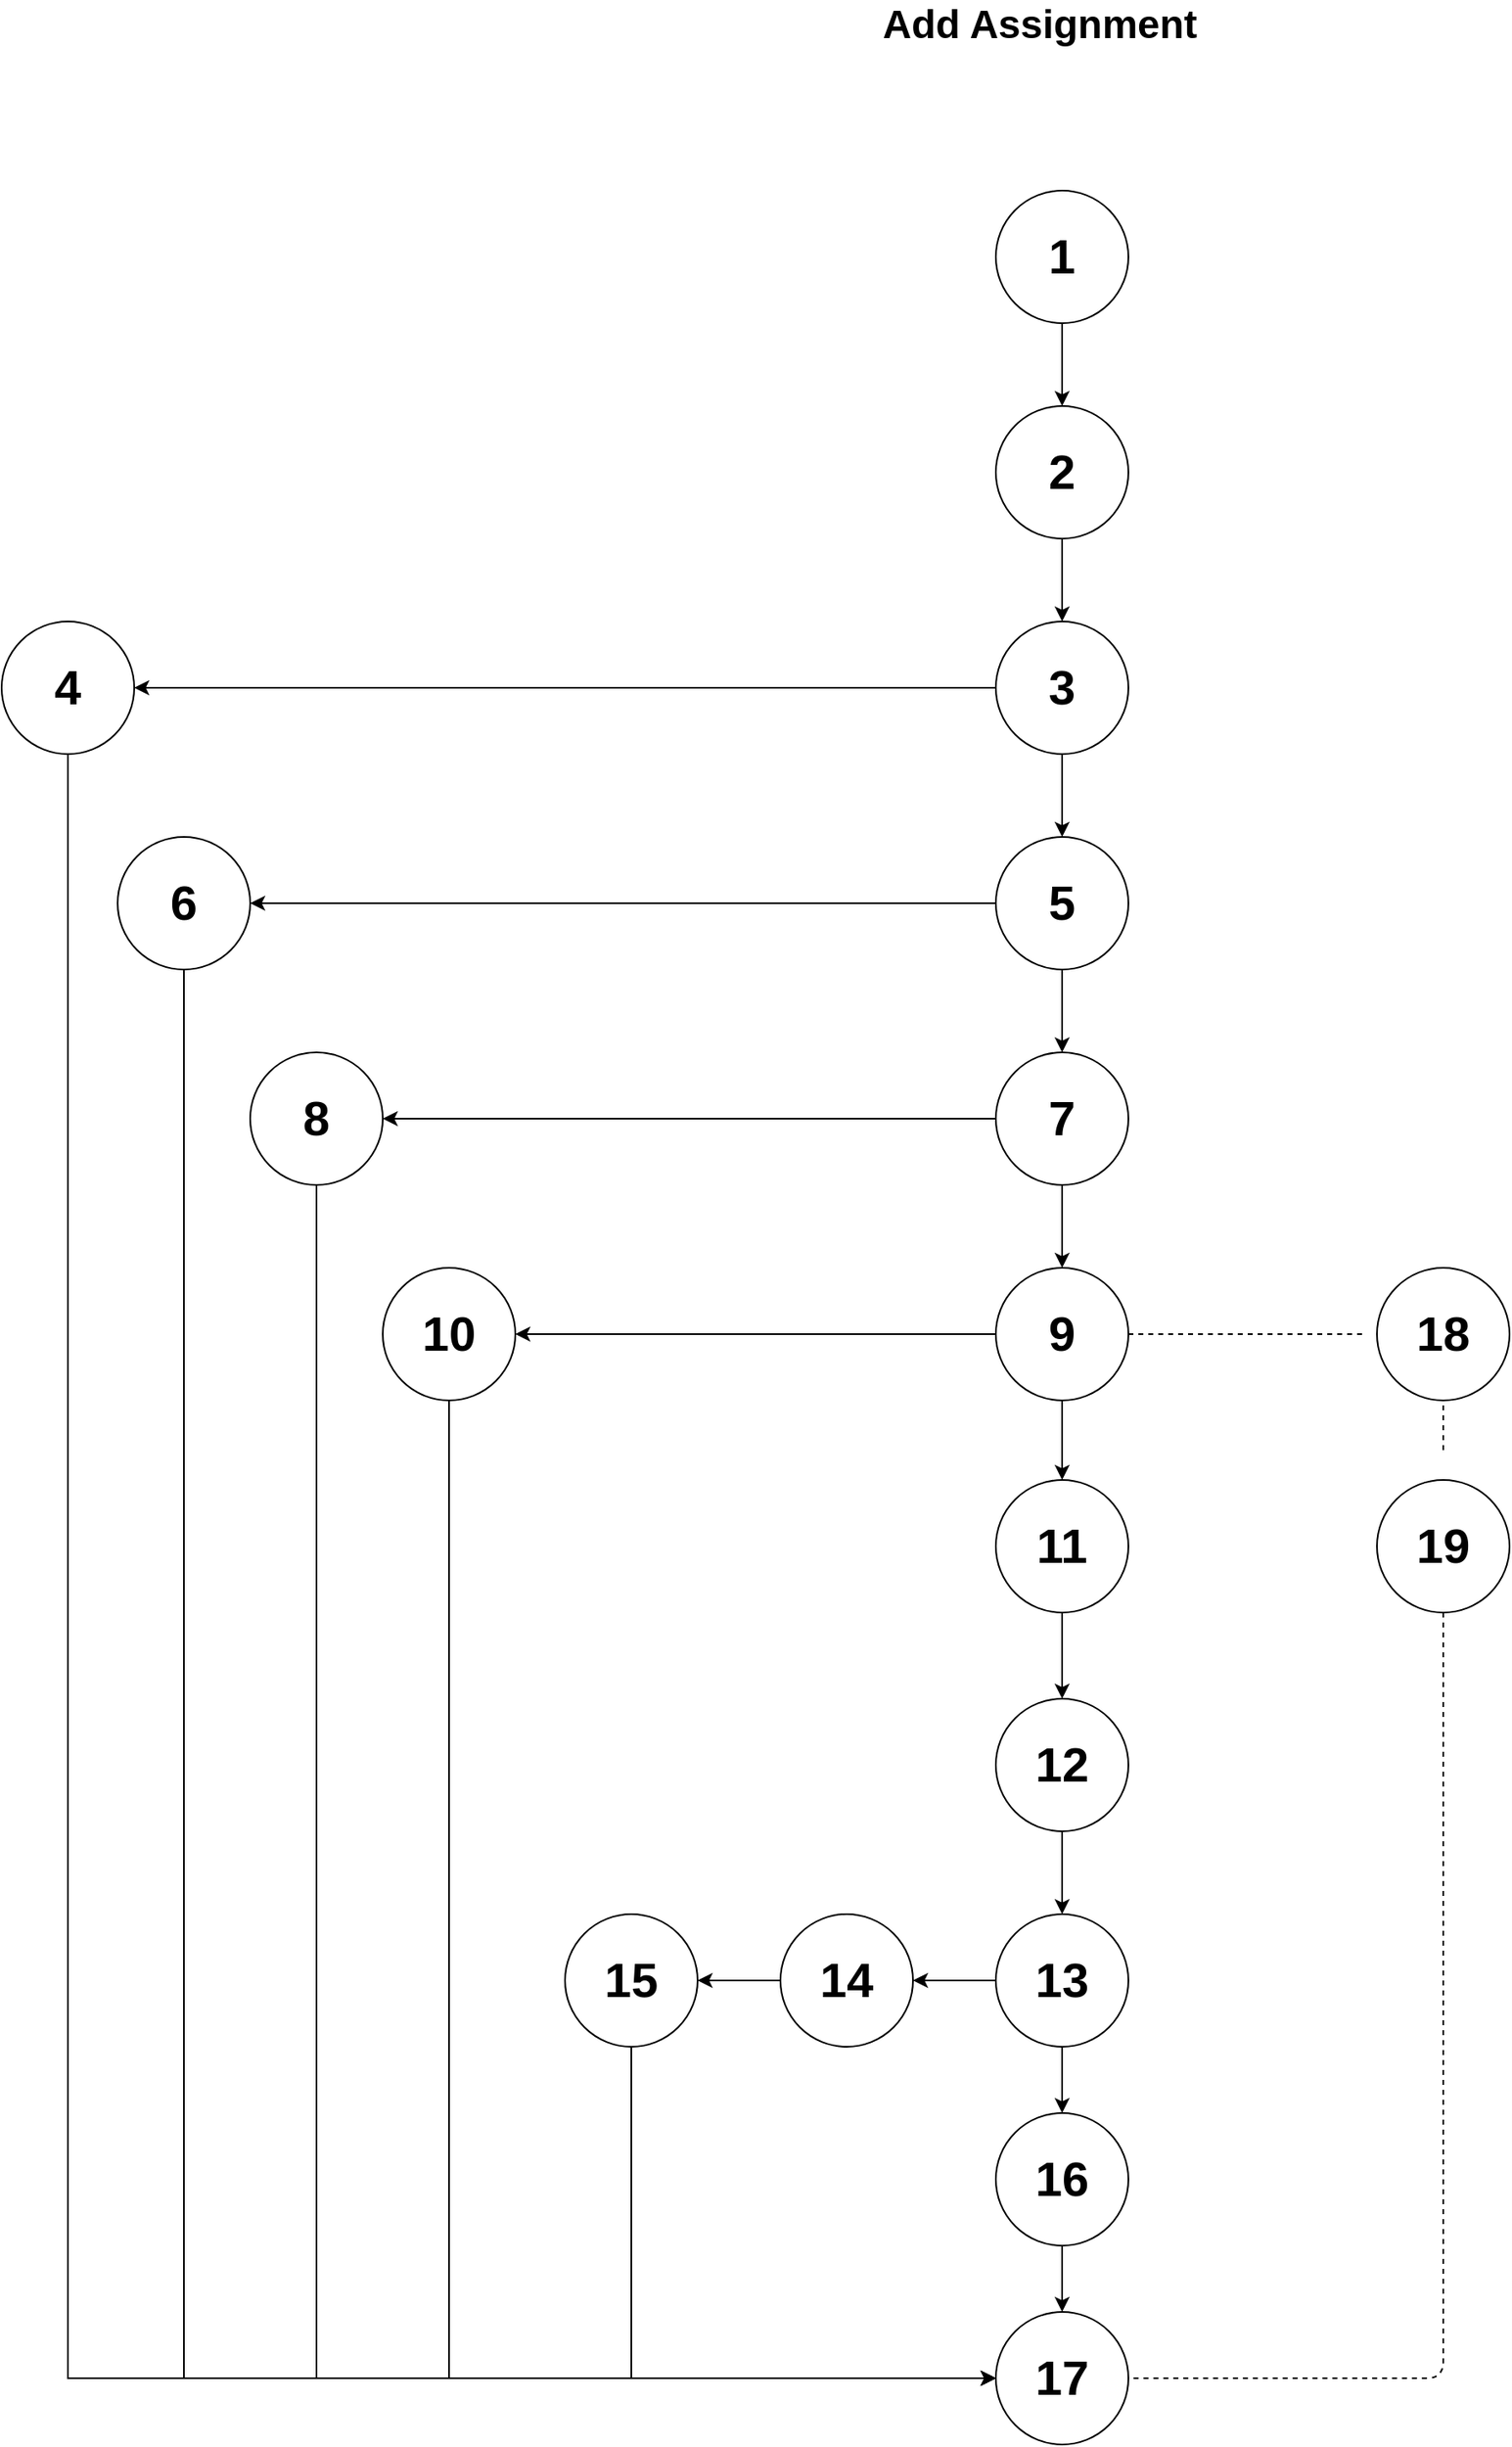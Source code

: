 <mxfile version="12.8.6" type="github">
  <diagram id="o19s0SDb9cR4jirKTGXS" name="Page-1">
    <mxGraphModel dx="1350" dy="688" grid="1" gridSize="10" guides="1" tooltips="1" connect="1" arrows="1" fold="1" page="1" pageScale="1" pageWidth="1654" pageHeight="2336" math="0" shadow="0">
      <root>
        <mxCell id="0" />
        <mxCell id="1" parent="0" />
        <mxCell id="tAKBpEIWcsHck8Nqo_m--24" style="edgeStyle=orthogonalEdgeStyle;rounded=0;orthogonalLoop=1;jettySize=auto;html=1;" edge="1" parent="1" source="tAKBpEIWcsHck8Nqo_m--1" target="tAKBpEIWcsHck8Nqo_m--20">
          <mxGeometry relative="1" as="geometry" />
        </mxCell>
        <mxCell id="tAKBpEIWcsHck8Nqo_m--1" value="&lt;font style=&quot;font-size: 29px&quot;&gt;&lt;b&gt;1&lt;/b&gt;&lt;/font&gt;" style="ellipse;whiteSpace=wrap;html=1;" vertex="1" parent="1">
          <mxGeometry x="1170" y="310" width="80" height="80" as="geometry" />
        </mxCell>
        <mxCell id="tAKBpEIWcsHck8Nqo_m--2" value="&lt;font size=&quot;1&quot;&gt;&lt;b style=&quot;font-size: 24px&quot;&gt;Add Assignment&amp;nbsp;&lt;/b&gt;&lt;/font&gt;" style="text;html=1;strokeColor=none;fillColor=none;align=center;verticalAlign=middle;whiteSpace=wrap;rounded=0;" vertex="1" parent="1">
          <mxGeometry x="1050" y="200" width="300" height="20" as="geometry" />
        </mxCell>
        <mxCell id="tAKBpEIWcsHck8Nqo_m--4" value="&lt;font style=&quot;font-size: 29px&quot;&gt;&lt;b&gt;19&lt;/b&gt;&lt;/font&gt;" style="ellipse;whiteSpace=wrap;html=1;" vertex="1" parent="1">
          <mxGeometry x="1400" y="1088" width="80" height="80" as="geometry" />
        </mxCell>
        <mxCell id="tAKBpEIWcsHck8Nqo_m--49" style="edgeStyle=orthogonalEdgeStyle;rounded=0;orthogonalLoop=1;jettySize=auto;html=1;entryX=0;entryY=0.5;entryDx=0;entryDy=0;" edge="1" parent="1" source="tAKBpEIWcsHck8Nqo_m--5" target="tAKBpEIWcsHck8Nqo_m--9">
          <mxGeometry relative="1" as="geometry">
            <mxPoint x="680" y="1630" as="targetPoint" />
            <Array as="points">
              <mxPoint x="680" y="740" />
              <mxPoint x="680" y="1630" />
            </Array>
          </mxGeometry>
        </mxCell>
        <mxCell id="tAKBpEIWcsHck8Nqo_m--5" value="&lt;span style=&quot;font-size: 29px&quot;&gt;&lt;b&gt;6&lt;/b&gt;&lt;/span&gt;" style="ellipse;whiteSpace=wrap;html=1;" vertex="1" parent="1">
          <mxGeometry x="640" y="700" width="80" height="80" as="geometry" />
        </mxCell>
        <mxCell id="tAKBpEIWcsHck8Nqo_m--6" value="&lt;font style=&quot;font-size: 29px&quot;&gt;&lt;b&gt;18&lt;/b&gt;&lt;/font&gt;" style="ellipse;whiteSpace=wrap;html=1;" vertex="1" parent="1">
          <mxGeometry x="1400" y="960" width="80" height="80" as="geometry" />
        </mxCell>
        <mxCell id="tAKBpEIWcsHck8Nqo_m--46" style="edgeStyle=orthogonalEdgeStyle;rounded=0;orthogonalLoop=1;jettySize=auto;html=1;entryX=0;entryY=0.5;entryDx=0;entryDy=0;exitX=0.5;exitY=1;exitDx=0;exitDy=0;" edge="1" parent="1" source="tAKBpEIWcsHck8Nqo_m--7" target="tAKBpEIWcsHck8Nqo_m--9">
          <mxGeometry relative="1" as="geometry">
            <mxPoint x="950" y="1650" as="targetPoint" />
            <Array as="points">
              <mxPoint x="950" y="1630" />
            </Array>
          </mxGeometry>
        </mxCell>
        <mxCell id="tAKBpEIWcsHck8Nqo_m--7" value="&lt;font style=&quot;font-size: 29px&quot;&gt;&lt;b&gt;15&lt;/b&gt;&lt;/font&gt;" style="ellipse;whiteSpace=wrap;html=1;" vertex="1" parent="1">
          <mxGeometry x="910" y="1350" width="80" height="80" as="geometry" />
        </mxCell>
        <mxCell id="tAKBpEIWcsHck8Nqo_m--44" style="edgeStyle=orthogonalEdgeStyle;rounded=0;orthogonalLoop=1;jettySize=auto;html=1;entryX=1;entryY=0.5;entryDx=0;entryDy=0;" edge="1" parent="1" source="tAKBpEIWcsHck8Nqo_m--8" target="tAKBpEIWcsHck8Nqo_m--7">
          <mxGeometry relative="1" as="geometry" />
        </mxCell>
        <mxCell id="tAKBpEIWcsHck8Nqo_m--8" value="&lt;font style=&quot;font-size: 29px&quot;&gt;&lt;b&gt;14&lt;/b&gt;&lt;/font&gt;" style="ellipse;whiteSpace=wrap;html=1;" vertex="1" parent="1">
          <mxGeometry x="1040" y="1350" width="80" height="80" as="geometry" />
        </mxCell>
        <mxCell id="tAKBpEIWcsHck8Nqo_m--9" value="&lt;font style=&quot;font-size: 29px&quot;&gt;&lt;b&gt;17&lt;/b&gt;&lt;/font&gt;" style="ellipse;whiteSpace=wrap;html=1;" vertex="1" parent="1">
          <mxGeometry x="1170" y="1590" width="80" height="80" as="geometry" />
        </mxCell>
        <mxCell id="tAKBpEIWcsHck8Nqo_m--40" style="edgeStyle=orthogonalEdgeStyle;rounded=0;orthogonalLoop=1;jettySize=auto;html=1;" edge="1" parent="1" source="tAKBpEIWcsHck8Nqo_m--10" target="tAKBpEIWcsHck8Nqo_m--9">
          <mxGeometry relative="1" as="geometry" />
        </mxCell>
        <mxCell id="tAKBpEIWcsHck8Nqo_m--10" value="&lt;font style=&quot;font-size: 29px&quot;&gt;&lt;b&gt;16&lt;/b&gt;&lt;/font&gt;" style="ellipse;whiteSpace=wrap;html=1;" vertex="1" parent="1">
          <mxGeometry x="1170" y="1470" width="80" height="80" as="geometry" />
        </mxCell>
        <mxCell id="tAKBpEIWcsHck8Nqo_m--39" style="edgeStyle=orthogonalEdgeStyle;rounded=0;orthogonalLoop=1;jettySize=auto;html=1;" edge="1" parent="1" source="tAKBpEIWcsHck8Nqo_m--11" target="tAKBpEIWcsHck8Nqo_m--10">
          <mxGeometry relative="1" as="geometry" />
        </mxCell>
        <mxCell id="tAKBpEIWcsHck8Nqo_m--41" style="edgeStyle=orthogonalEdgeStyle;rounded=0;orthogonalLoop=1;jettySize=auto;html=1;entryX=1;entryY=0.5;entryDx=0;entryDy=0;" edge="1" parent="1" source="tAKBpEIWcsHck8Nqo_m--11" target="tAKBpEIWcsHck8Nqo_m--8">
          <mxGeometry relative="1" as="geometry" />
        </mxCell>
        <mxCell id="tAKBpEIWcsHck8Nqo_m--11" value="&lt;font style=&quot;font-size: 29px&quot;&gt;&lt;b&gt;13&lt;/b&gt;&lt;/font&gt;" style="ellipse;whiteSpace=wrap;html=1;" vertex="1" parent="1">
          <mxGeometry x="1170" y="1350" width="80" height="80" as="geometry" />
        </mxCell>
        <mxCell id="tAKBpEIWcsHck8Nqo_m--38" style="edgeStyle=orthogonalEdgeStyle;rounded=0;orthogonalLoop=1;jettySize=auto;html=1;entryX=0.5;entryY=0;entryDx=0;entryDy=0;" edge="1" parent="1" source="tAKBpEIWcsHck8Nqo_m--12" target="tAKBpEIWcsHck8Nqo_m--11">
          <mxGeometry relative="1" as="geometry" />
        </mxCell>
        <mxCell id="tAKBpEIWcsHck8Nqo_m--12" value="&lt;font style=&quot;font-size: 29px&quot;&gt;&lt;b&gt;12&lt;/b&gt;&lt;/font&gt;" style="ellipse;whiteSpace=wrap;html=1;" vertex="1" parent="1">
          <mxGeometry x="1170" y="1220" width="80" height="80" as="geometry" />
        </mxCell>
        <mxCell id="tAKBpEIWcsHck8Nqo_m--37" style="edgeStyle=orthogonalEdgeStyle;rounded=0;orthogonalLoop=1;jettySize=auto;html=1;" edge="1" parent="1" source="tAKBpEIWcsHck8Nqo_m--13" target="tAKBpEIWcsHck8Nqo_m--12">
          <mxGeometry relative="1" as="geometry" />
        </mxCell>
        <mxCell id="tAKBpEIWcsHck8Nqo_m--13" value="&lt;font style=&quot;font-size: 29px&quot;&gt;&lt;b&gt;11&lt;/b&gt;&lt;/font&gt;" style="ellipse;whiteSpace=wrap;html=1;" vertex="1" parent="1">
          <mxGeometry x="1170" y="1088" width="80" height="80" as="geometry" />
        </mxCell>
        <mxCell id="tAKBpEIWcsHck8Nqo_m--47" style="edgeStyle=orthogonalEdgeStyle;rounded=0;orthogonalLoop=1;jettySize=auto;html=1;entryX=0;entryY=0.5;entryDx=0;entryDy=0;" edge="1" parent="1" source="tAKBpEIWcsHck8Nqo_m--14" target="tAKBpEIWcsHck8Nqo_m--9">
          <mxGeometry relative="1" as="geometry">
            <mxPoint x="840" y="1711.429" as="targetPoint" />
            <Array as="points">
              <mxPoint x="840" y="1630" />
            </Array>
          </mxGeometry>
        </mxCell>
        <mxCell id="tAKBpEIWcsHck8Nqo_m--14" value="&lt;font style=&quot;font-size: 29px&quot;&gt;&lt;b&gt;10&lt;/b&gt;&lt;/font&gt;" style="ellipse;whiteSpace=wrap;html=1;" vertex="1" parent="1">
          <mxGeometry x="800" y="960" width="80" height="80" as="geometry" />
        </mxCell>
        <mxCell id="tAKBpEIWcsHck8Nqo_m--35" style="edgeStyle=orthogonalEdgeStyle;rounded=0;orthogonalLoop=1;jettySize=auto;html=1;entryX=1;entryY=0.5;entryDx=0;entryDy=0;" edge="1" parent="1" source="tAKBpEIWcsHck8Nqo_m--15" target="tAKBpEIWcsHck8Nqo_m--14">
          <mxGeometry relative="1" as="geometry" />
        </mxCell>
        <mxCell id="tAKBpEIWcsHck8Nqo_m--36" style="edgeStyle=orthogonalEdgeStyle;rounded=0;orthogonalLoop=1;jettySize=auto;html=1;" edge="1" parent="1" source="tAKBpEIWcsHck8Nqo_m--15" target="tAKBpEIWcsHck8Nqo_m--13">
          <mxGeometry relative="1" as="geometry" />
        </mxCell>
        <mxCell id="tAKBpEIWcsHck8Nqo_m--15" value="&lt;span style=&quot;font-size: 29px&quot;&gt;&lt;b&gt;9&lt;/b&gt;&lt;/span&gt;" style="ellipse;whiteSpace=wrap;html=1;" vertex="1" parent="1">
          <mxGeometry x="1170" y="960" width="80" height="80" as="geometry" />
        </mxCell>
        <mxCell id="tAKBpEIWcsHck8Nqo_m--48" style="edgeStyle=orthogonalEdgeStyle;rounded=0;orthogonalLoop=1;jettySize=auto;html=1;entryX=0;entryY=0.5;entryDx=0;entryDy=0;" edge="1" parent="1" source="tAKBpEIWcsHck8Nqo_m--16" target="tAKBpEIWcsHck8Nqo_m--9">
          <mxGeometry relative="1" as="geometry">
            <mxPoint x="760" y="1630" as="targetPoint" />
            <Array as="points">
              <mxPoint x="760" y="870" />
              <mxPoint x="760" y="1630" />
            </Array>
          </mxGeometry>
        </mxCell>
        <mxCell id="tAKBpEIWcsHck8Nqo_m--16" value="&lt;span style=&quot;font-size: 29px&quot;&gt;&lt;b&gt;8&lt;/b&gt;&lt;/span&gt;" style="ellipse;whiteSpace=wrap;html=1;" vertex="1" parent="1">
          <mxGeometry x="720" y="830" width="80" height="80" as="geometry" />
        </mxCell>
        <mxCell id="tAKBpEIWcsHck8Nqo_m--33" style="edgeStyle=orthogonalEdgeStyle;rounded=0;orthogonalLoop=1;jettySize=auto;html=1;" edge="1" parent="1" source="tAKBpEIWcsHck8Nqo_m--17" target="tAKBpEIWcsHck8Nqo_m--16">
          <mxGeometry relative="1" as="geometry" />
        </mxCell>
        <mxCell id="tAKBpEIWcsHck8Nqo_m--34" style="edgeStyle=orthogonalEdgeStyle;rounded=0;orthogonalLoop=1;jettySize=auto;html=1;exitX=0.5;exitY=1;exitDx=0;exitDy=0;" edge="1" parent="1" source="tAKBpEIWcsHck8Nqo_m--17" target="tAKBpEIWcsHck8Nqo_m--15">
          <mxGeometry relative="1" as="geometry" />
        </mxCell>
        <mxCell id="tAKBpEIWcsHck8Nqo_m--17" value="&lt;span style=&quot;font-size: 29px&quot;&gt;&lt;b&gt;7&lt;/b&gt;&lt;/span&gt;" style="ellipse;whiteSpace=wrap;html=1;" vertex="1" parent="1">
          <mxGeometry x="1170" y="830" width="80" height="80" as="geometry" />
        </mxCell>
        <mxCell id="tAKBpEIWcsHck8Nqo_m--50" style="edgeStyle=orthogonalEdgeStyle;rounded=0;orthogonalLoop=1;jettySize=auto;html=1;entryX=0;entryY=0.5;entryDx=0;entryDy=0;" edge="1" parent="1" source="tAKBpEIWcsHck8Nqo_m--18" target="tAKBpEIWcsHck8Nqo_m--9">
          <mxGeometry relative="1" as="geometry">
            <mxPoint x="640" y="1630" as="targetPoint" />
            <Array as="points">
              <mxPoint x="610" y="610" />
              <mxPoint x="610" y="1630" />
            </Array>
          </mxGeometry>
        </mxCell>
        <mxCell id="tAKBpEIWcsHck8Nqo_m--18" value="&lt;span style=&quot;font-size: 29px&quot;&gt;&lt;b&gt;4&lt;/b&gt;&lt;/span&gt;" style="ellipse;whiteSpace=wrap;html=1;" vertex="1" parent="1">
          <mxGeometry x="570" y="570" width="80" height="80" as="geometry" />
        </mxCell>
        <mxCell id="tAKBpEIWcsHck8Nqo_m--27" style="edgeStyle=orthogonalEdgeStyle;rounded=0;orthogonalLoop=1;jettySize=auto;html=1;" edge="1" parent="1" source="tAKBpEIWcsHck8Nqo_m--19" target="tAKBpEIWcsHck8Nqo_m--21">
          <mxGeometry relative="1" as="geometry" />
        </mxCell>
        <mxCell id="tAKBpEIWcsHck8Nqo_m--29" style="edgeStyle=orthogonalEdgeStyle;rounded=0;orthogonalLoop=1;jettySize=auto;html=1;entryX=1;entryY=0.5;entryDx=0;entryDy=0;" edge="1" parent="1" source="tAKBpEIWcsHck8Nqo_m--19" target="tAKBpEIWcsHck8Nqo_m--18">
          <mxGeometry relative="1" as="geometry" />
        </mxCell>
        <mxCell id="tAKBpEIWcsHck8Nqo_m--19" value="&lt;span style=&quot;font-size: 29px&quot;&gt;&lt;b&gt;3&lt;/b&gt;&lt;/span&gt;" style="ellipse;whiteSpace=wrap;html=1;" vertex="1" parent="1">
          <mxGeometry x="1170" y="570" width="80" height="80" as="geometry" />
        </mxCell>
        <mxCell id="tAKBpEIWcsHck8Nqo_m--25" style="edgeStyle=orthogonalEdgeStyle;rounded=0;orthogonalLoop=1;jettySize=auto;html=1;" edge="1" parent="1" source="tAKBpEIWcsHck8Nqo_m--20" target="tAKBpEIWcsHck8Nqo_m--19">
          <mxGeometry relative="1" as="geometry" />
        </mxCell>
        <mxCell id="tAKBpEIWcsHck8Nqo_m--20" value="&lt;span style=&quot;font-size: 29px&quot;&gt;&lt;b&gt;2&lt;/b&gt;&lt;/span&gt;" style="ellipse;whiteSpace=wrap;html=1;" vertex="1" parent="1">
          <mxGeometry x="1170" y="440" width="80" height="80" as="geometry" />
        </mxCell>
        <mxCell id="tAKBpEIWcsHck8Nqo_m--31" style="edgeStyle=orthogonalEdgeStyle;rounded=0;orthogonalLoop=1;jettySize=auto;html=1;entryX=1;entryY=0.5;entryDx=0;entryDy=0;" edge="1" parent="1" source="tAKBpEIWcsHck8Nqo_m--21" target="tAKBpEIWcsHck8Nqo_m--5">
          <mxGeometry relative="1" as="geometry" />
        </mxCell>
        <mxCell id="tAKBpEIWcsHck8Nqo_m--32" style="edgeStyle=orthogonalEdgeStyle;rounded=0;orthogonalLoop=1;jettySize=auto;html=1;" edge="1" parent="1" source="tAKBpEIWcsHck8Nqo_m--21" target="tAKBpEIWcsHck8Nqo_m--17">
          <mxGeometry relative="1" as="geometry" />
        </mxCell>
        <mxCell id="tAKBpEIWcsHck8Nqo_m--21" value="&lt;span style=&quot;font-size: 29px&quot;&gt;&lt;b&gt;5&lt;/b&gt;&lt;/span&gt;" style="ellipse;whiteSpace=wrap;html=1;" vertex="1" parent="1">
          <mxGeometry x="1170" y="700" width="80" height="80" as="geometry" />
        </mxCell>
        <mxCell id="tAKBpEIWcsHck8Nqo_m--51" value="" style="endArrow=none;dashed=1;html=1;exitX=0.5;exitY=0;exitDx=0;exitDy=0;entryX=0.5;entryY=1;entryDx=0;entryDy=0;" edge="1" parent="1" target="tAKBpEIWcsHck8Nqo_m--6">
          <mxGeometry width="50" height="50" relative="1" as="geometry">
            <mxPoint x="1440" y="1070" as="sourcePoint" />
            <mxPoint x="1410" y="1040" as="targetPoint" />
          </mxGeometry>
        </mxCell>
        <mxCell id="tAKBpEIWcsHck8Nqo_m--53" value="" style="endArrow=none;dashed=1;html=1;" edge="1" parent="1" source="tAKBpEIWcsHck8Nqo_m--4">
          <mxGeometry width="50" height="50" relative="1" as="geometry">
            <mxPoint x="1440" y="1218" as="sourcePoint" />
            <mxPoint x="1252" y="1630" as="targetPoint" />
            <Array as="points">
              <mxPoint x="1440" y="1630" />
            </Array>
          </mxGeometry>
        </mxCell>
        <mxCell id="tAKBpEIWcsHck8Nqo_m--68" value="" style="endArrow=none;dashed=1;html=1;strokeColor=#000000;targetPerimeterSpacing=-4;" edge="1" parent="1" source="tAKBpEIWcsHck8Nqo_m--15">
          <mxGeometry width="50" height="50" relative="1" as="geometry">
            <mxPoint x="1250" y="1000" as="sourcePoint" />
            <mxPoint x="1394" y="1000.0" as="targetPoint" />
          </mxGeometry>
        </mxCell>
      </root>
    </mxGraphModel>
  </diagram>
</mxfile>
